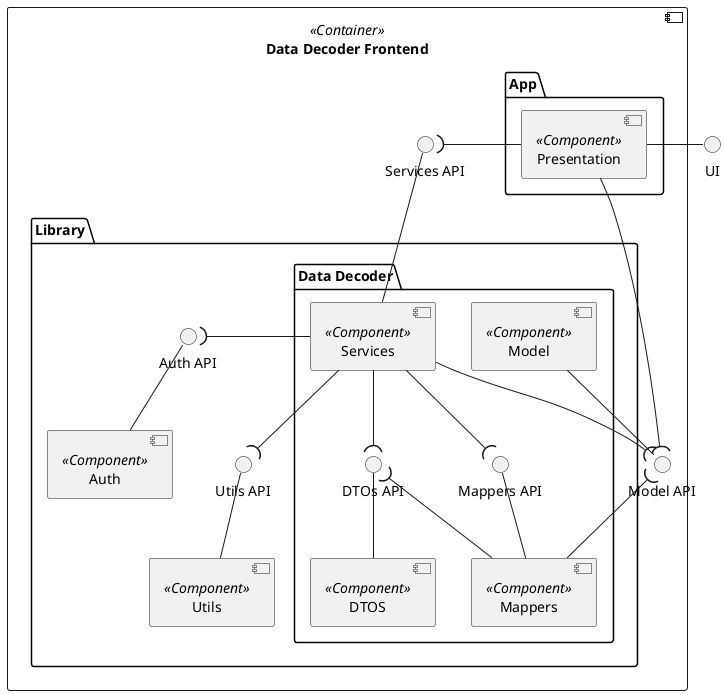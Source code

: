 @startuml data-decoder-frontend

skinparam sequenceMessageAlign center
skinparam Shadowing false
skinparam componentStyle uml2
skinparam packageStyle rectangle

interface "UI" as COMP_API

component "Data Decoder Frontend" <<Container>> {

    folder "App" {
        component "Presentation" as COMP <<Component>>
    }
    interface "Services API" as SERV_API
    interface "Model API" as MOD_API

    folder "Library" {
        folder "Data Decoder" {
            component "DTOS" as DTO <<Component>>
            component "Mappers" as MAP <<Component>>
            component "Model" as MOD <<Component>>
            component "Services" as SERV <<Component>>

            interface "DTOs API" as DTO_API
            interface "Mappers API" as MAP_API
        }

        component "Auth" as AUTH <<Component>>
        component "Utils" as UTIL <<Component>>

        interface "Auth API" as AUTH_API
        interface "Utils API" as UTIL_API
    }

    COMP -( SERV_API

    COMP - COMP_API
    DTO_API -- DTO
    MAP_API -- MAP
    MOD_API -- MOD
    SERV_API -- SERV
    AUTH_API -- AUTH
    UTIL_API -- UTIL

    SERV --( DTO_API
    AUTH_API )- SERV
    SERV --( UTIL_API
    COMP --( MOD_API
    SERV --( MOD_API
    SERV --( MAP_API

    DTO_API )- MAP
    MOD_API )- MAP
}

@enduml
